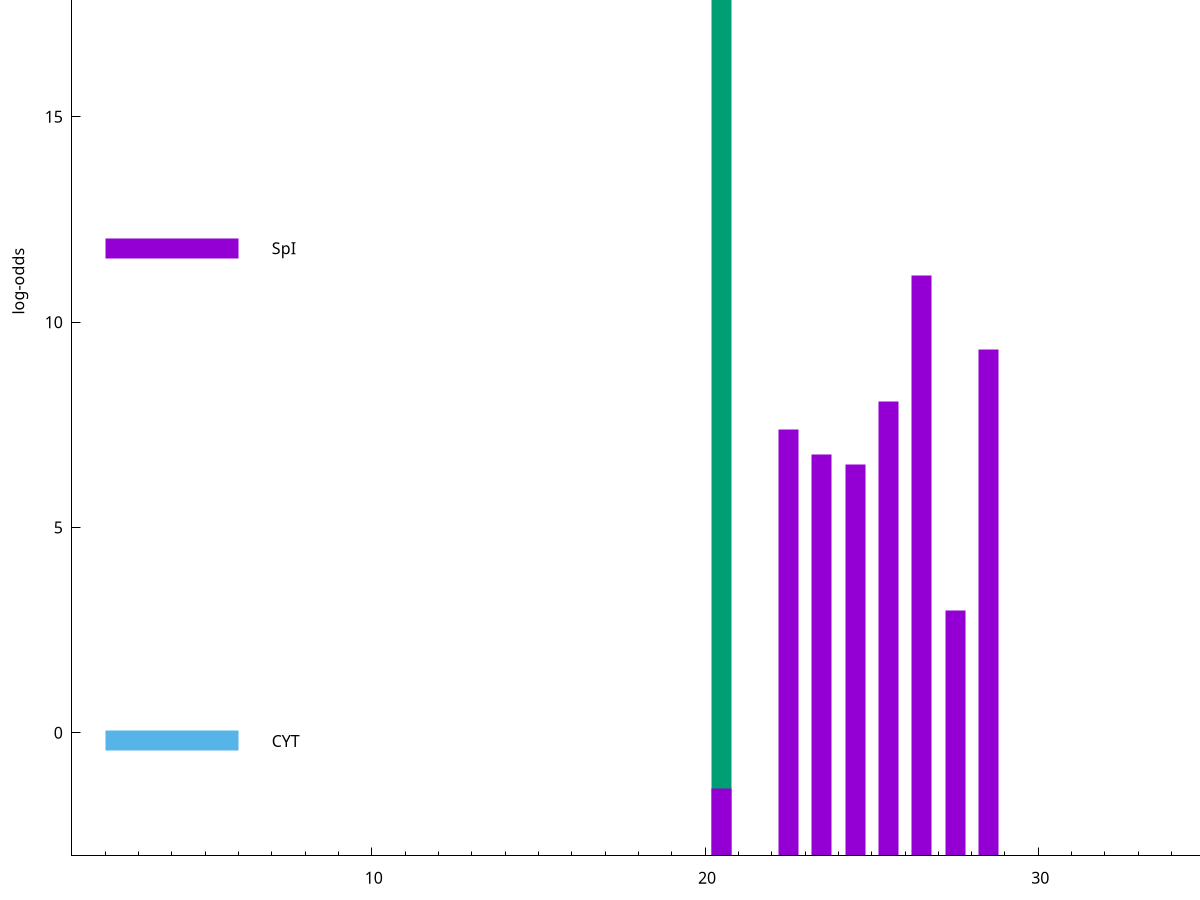 set title "LipoP predictions for SRR3467249.gff"
set size 2., 1.4
set xrange [1:70] 
set mxtics 10
set yrange [-3:25]
set y2range [0:28]
set ylabel "log-odds"
set term postscript eps color solid "Helvetica" 30
set output "SRR3467249.gff99.eps"
set arrow from 2,19.2675 to 6,19.2675 nohead lt 2 lw 20
set label "SpII" at 7,19.2675
set arrow from 2,11.7976 to 6,11.7976 nohead lt 1 lw 20
set label "SpI" at 7,11.7976
set arrow from 2,-0.200913 to 6,-0.200913 nohead lt 3 lw 20
set label "CYT" at 7,-0.200913
set arrow from 2,19.2675 to 6,19.2675 nohead lt 2 lw 20
set label "SpII" at 7,19.2675
# NOTE: The scores below are the log-odds scores with the threshold
# NOTE: subtracted (a hack to make gnuplot make the histogram all
# NOTE: look nice).
plot "-" axes x1y2 title "" with impulses lt 2 lw 20, "-" axes x1y2 title "" with impulses lt 1 lw 20
20.500000 22.267500
e
26.500000 14.146100
28.500000 12.337830
25.500000 11.072560
22.500000 10.388550
23.500000 9.765710
24.500000 9.529640
27.500000 5.976370
20.500000 1.630310
e
exit
